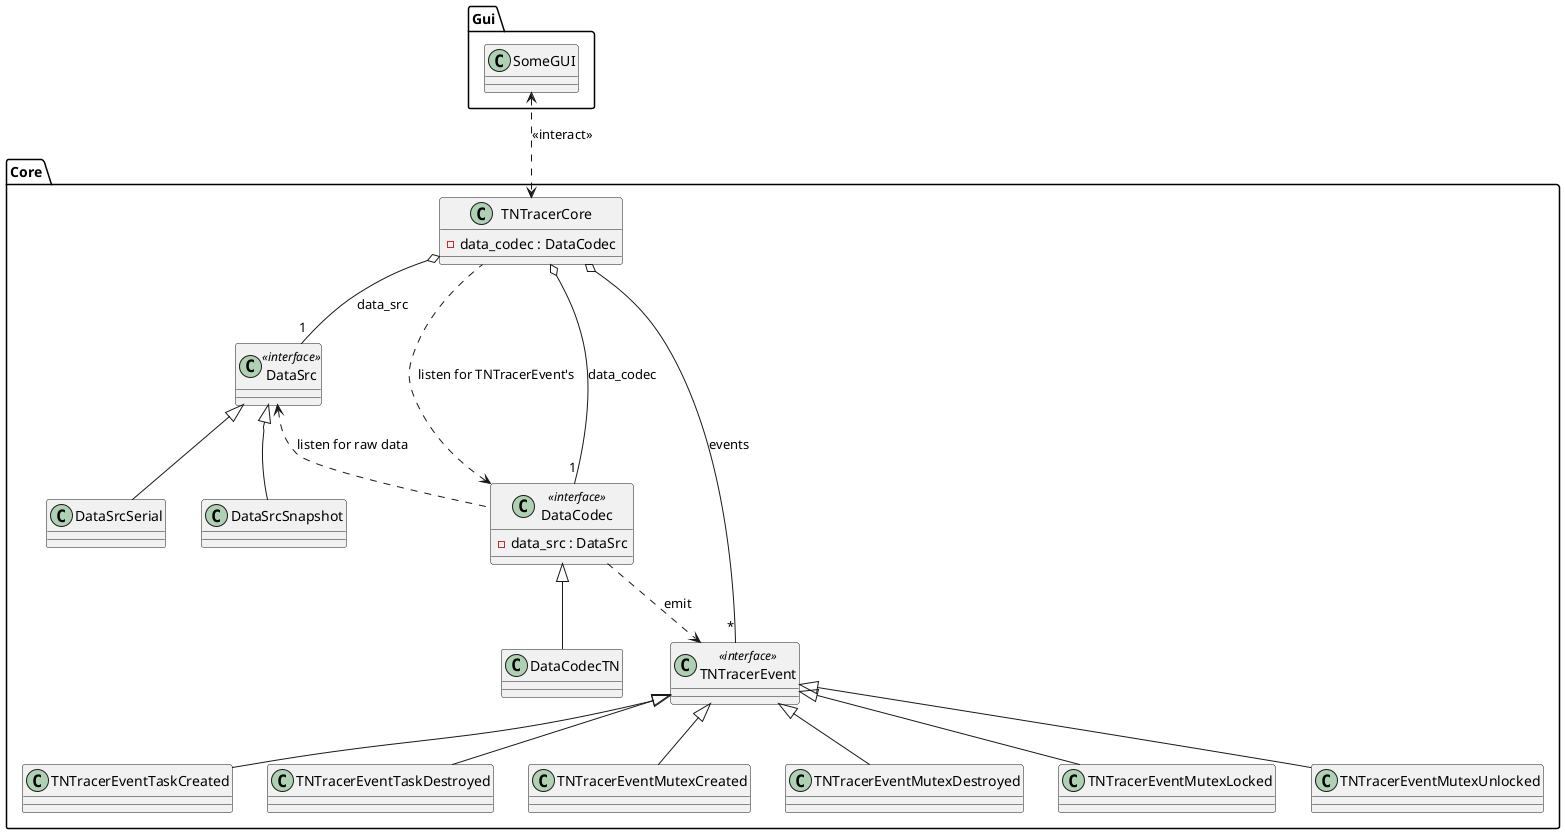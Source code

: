 @startuml

package "Core" {

' TNTracerCore {{{
class TNTracerCore {
   -data_codec : DataCodec
}
' }}}

' DataSrc {{{
class DataSrc <<interface>> {
}

class DataSrcSerial {
}

class DataSrcSnapshot {
}

DataSrc <|-- DataSrcSerial
DataSrc <|-- DataSrcSnapshot
' }}}

' DataCodec {{{
class DataCodec <<interface>> {
   -data_src : DataSrc
}

class DataCodecTN {
}

DataCodec <|-- DataCodecTN
' }}}

' TNTracerEvent {{{
class TNTracerEvent <<interface>> {
}

class TNTracerEventTaskCreated {
}

class TNTracerEventTaskDestroyed {
}

class TNTracerEventMutexCreated {
}

class TNTracerEventMutexDestroyed {
}

class TNTracerEventMutexLocked {
}

class TNTracerEventMutexUnlocked {
}

TNTracerEvent <|-- TNTracerEventTaskCreated
TNTracerEvent <|-- TNTracerEventTaskDestroyed
TNTracerEvent <|-- TNTracerEventMutexCreated
TNTracerEvent <|-- TNTracerEventMutexDestroyed
TNTracerEvent <|-- TNTracerEventMutexLocked
TNTracerEvent <|-- TNTracerEventMutexUnlocked
' }}}

TNTracerCore o-- "1" DataCodec : data_codec
TNTracerCore o-- "1" DataSrc : data_src
TNTracerCore o-- "*" TNTracerEvent : events

DataCodec ..> TNTracerEvent : emit

DataSrc <.. DataCodec : listen for raw data
DataCodec <.. TNTracerCore : listen for TNTracerEvent's

}

package "Gui" {

   class SomeGUI {
   }

}

SomeGUI <..> TNTracerCore : <<interact>>


@enduml
